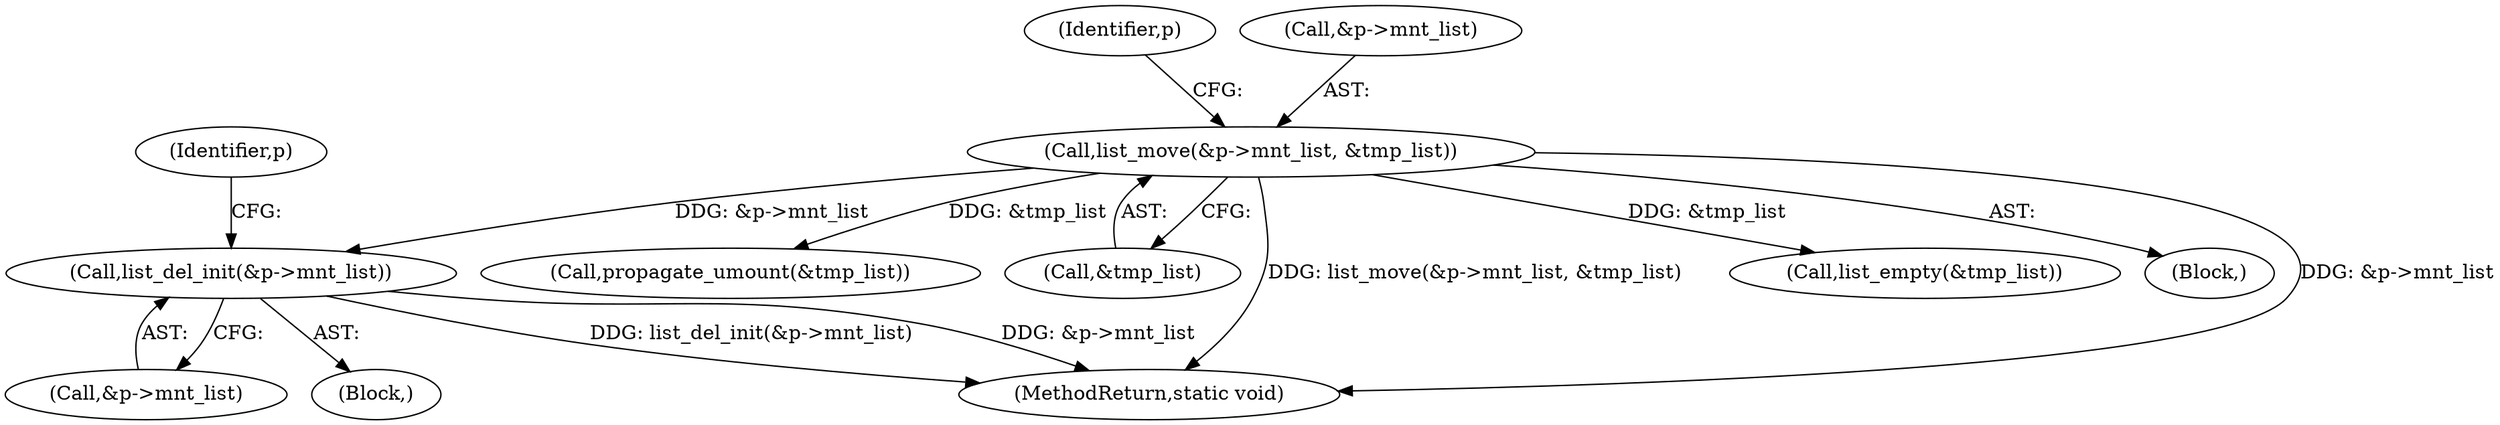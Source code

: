 digraph "0_linux_ce07d891a0891d3c0d0c2d73d577490486b809e1_1@pointer" {
"1000167" [label="(Call,list_del_init(&p->mnt_list))"];
"1000135" [label="(Call,list_move(&p->mnt_list, &tmp_list))"];
"1000123" [label="(Identifier,p)"];
"1000167" [label="(Call,list_del_init(&p->mnt_list))"];
"1000152" [label="(Call,propagate_umount(&tmp_list))"];
"1000174" [label="(Identifier,p)"];
"1000140" [label="(Call,&tmp_list)"];
"1000245" [label="(MethodReturn,static void)"];
"1000168" [label="(Call,&p->mnt_list)"];
"1000136" [label="(Call,&p->mnt_list)"];
"1000157" [label="(Call,list_empty(&tmp_list))"];
"1000160" [label="(Block,)"];
"1000127" [label="(Block,)"];
"1000135" [label="(Call,list_move(&p->mnt_list, &tmp_list))"];
"1000167" -> "1000160"  [label="AST: "];
"1000167" -> "1000168"  [label="CFG: "];
"1000168" -> "1000167"  [label="AST: "];
"1000174" -> "1000167"  [label="CFG: "];
"1000167" -> "1000245"  [label="DDG: &p->mnt_list"];
"1000167" -> "1000245"  [label="DDG: list_del_init(&p->mnt_list)"];
"1000135" -> "1000167"  [label="DDG: &p->mnt_list"];
"1000135" -> "1000127"  [label="AST: "];
"1000135" -> "1000140"  [label="CFG: "];
"1000136" -> "1000135"  [label="AST: "];
"1000140" -> "1000135"  [label="AST: "];
"1000123" -> "1000135"  [label="CFG: "];
"1000135" -> "1000245"  [label="DDG: list_move(&p->mnt_list, &tmp_list)"];
"1000135" -> "1000245"  [label="DDG: &p->mnt_list"];
"1000135" -> "1000152"  [label="DDG: &tmp_list"];
"1000135" -> "1000157"  [label="DDG: &tmp_list"];
}
